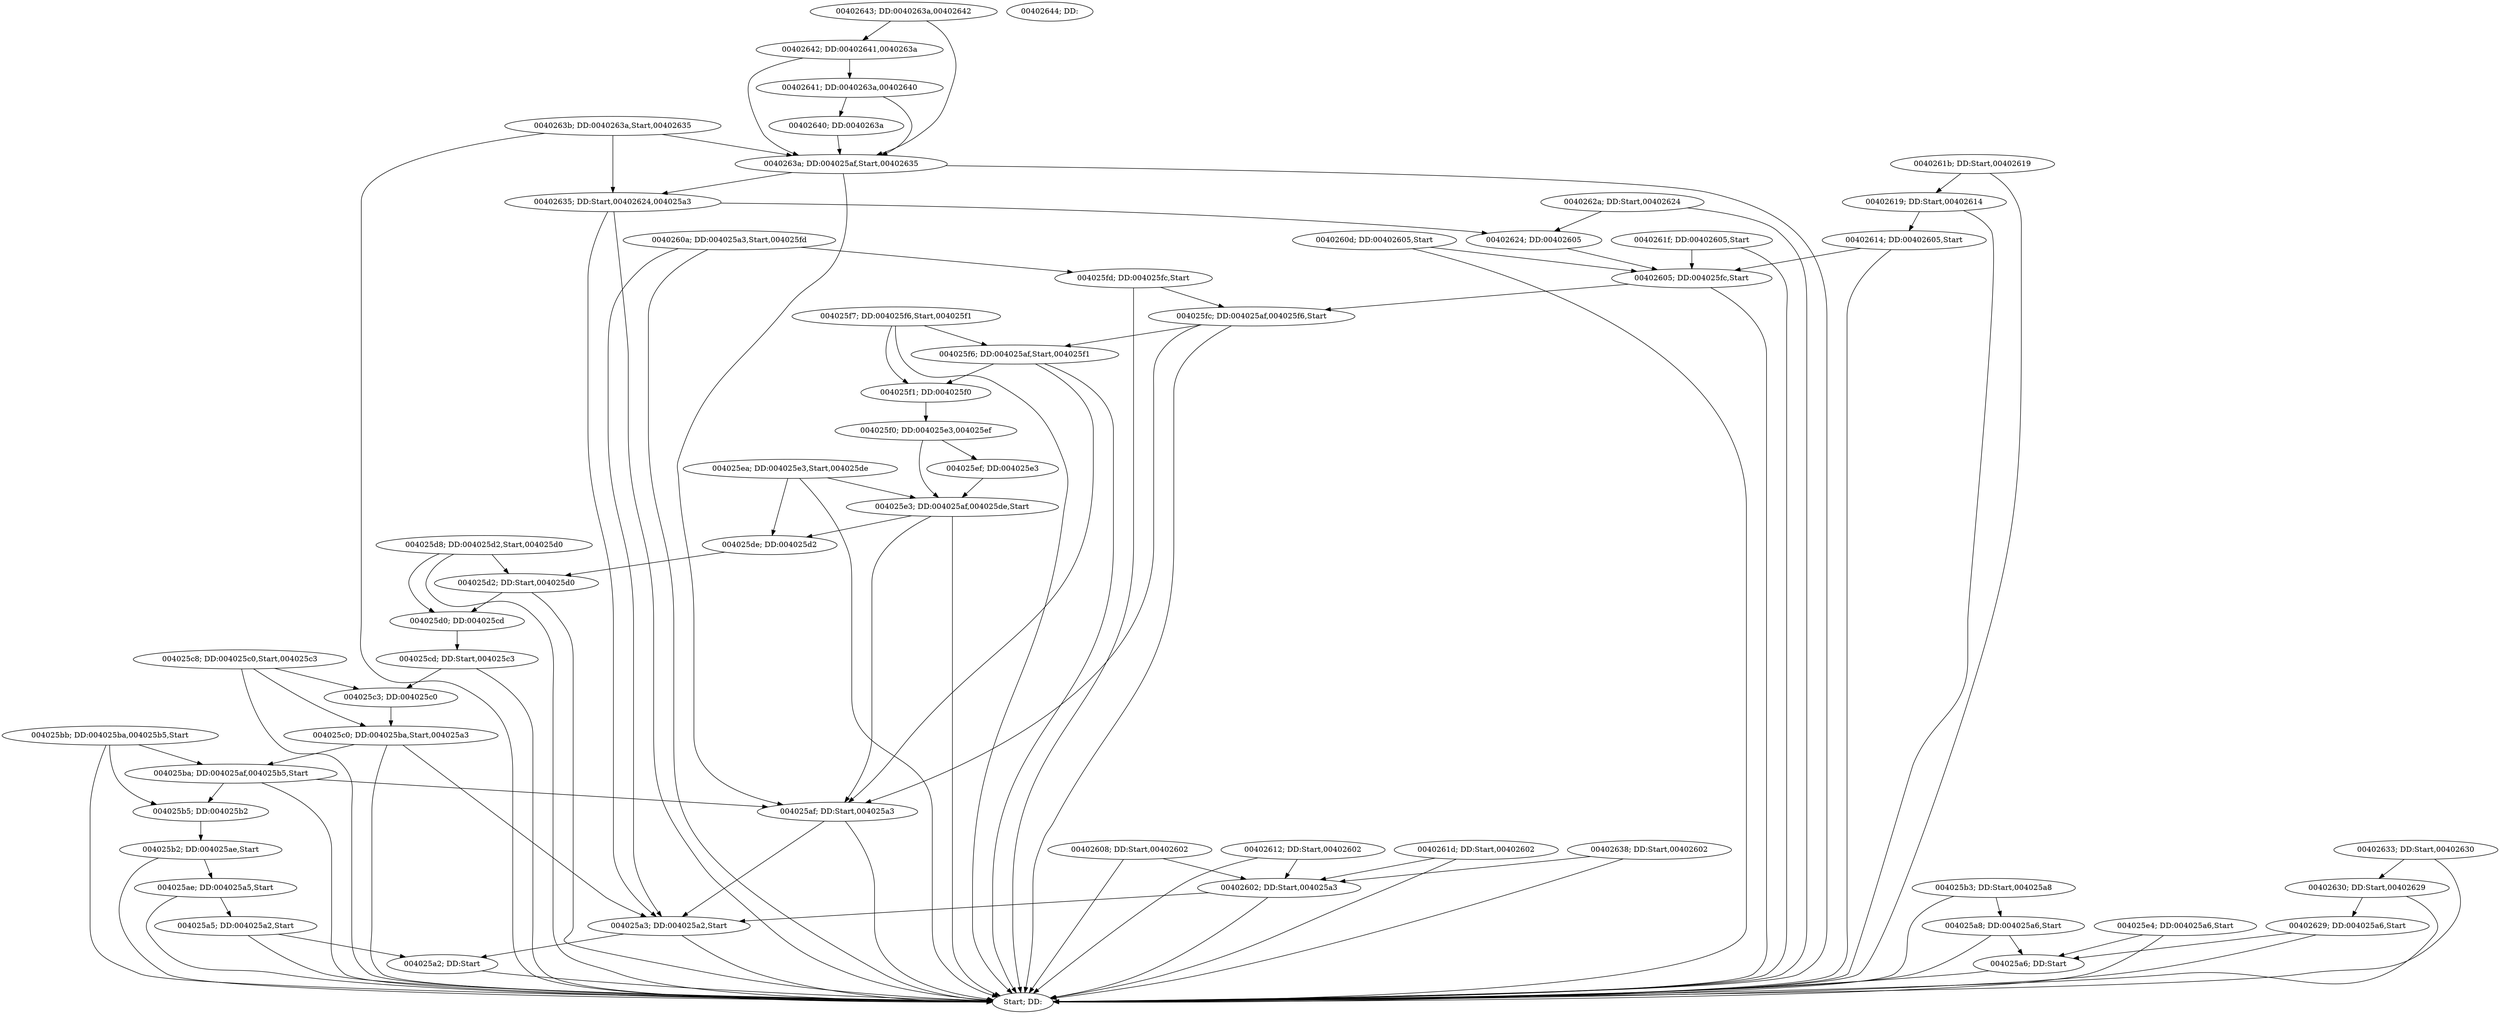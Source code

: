 digraph {
	n0 [label="Start; DD:"]
	n1 [label="004025a2; DD:Start"]
	n2 [label="004025a3; DD:004025a2,Start"]
	n3 [label="004025a5; DD:004025a2,Start"]
	n4 [label="004025a6; DD:Start"]
	n5 [label="004025a8; DD:004025a6,Start"]
	n6 [label="004025ae; DD:004025a5,Start"]
	n7 [label="004025af; DD:Start,004025a3"]
	n8 [label="004025b2; DD:004025ae,Start"]
	n9 [label="004025b3; DD:Start,004025a8"]
	n10 [label="004025b5; DD:004025b2"]
	n11 [label="004025ba; DD:004025af,004025b5,Start"]
	n12 [label="004025bb; DD:004025ba,004025b5,Start"]
	n13 [label="004025c0; DD:004025ba,Start,004025a3"]
	n14 [label="004025c3; DD:004025c0"]
	n15 [label="004025c8; DD:004025c0,Start,004025c3"]
	n16 [label="004025cd; DD:Start,004025c3"]
	n17 [label="004025d0; DD:004025cd"]
	n18 [label="004025d2; DD:Start,004025d0"]
	n19 [label="004025d8; DD:004025d2,Start,004025d0"]
	n20 [label="004025de; DD:004025d2"]
	n21 [label="004025e3; DD:004025af,004025de,Start"]
	n22 [label="004025e4; DD:004025a6,Start"]
	n23 [label="004025ea; DD:004025e3,Start,004025de"]
	n24 [label="004025ef; DD:004025e3"]
	n25 [label="004025f0; DD:004025e3,004025ef"]
	n26 [label="004025f1; DD:004025f0"]
	n27 [label="004025f6; DD:004025af,Start,004025f1"]
	n28 [label="004025f7; DD:004025f6,Start,004025f1"]
	n29 [label="004025fc; DD:004025af,004025f6,Start"]
	n30 [label="004025fd; DD:004025fc,Start"]
	n31 [label="00402602; DD:Start,004025a3"]
	n32 [label="00402605; DD:004025fc,Start"]
	n33 [label="00402608; DD:Start,00402602"]
	n34 [label="0040260a; DD:004025a3,Start,004025fd"]
	n35 [label="0040260d; DD:00402605,Start"]
	n36 [label="00402612; DD:Start,00402602"]
	n37 [label="00402614; DD:00402605,Start"]
	n38 [label="00402619; DD:Start,00402614"]
	n39 [label="0040261b; DD:Start,00402619"]
	n40 [label="0040261d; DD:Start,00402602"]
	n41 [label="0040261f; DD:00402605,Start"]
	n42 [label="00402624; DD:00402605"]
	n43 [label="00402629; DD:004025a6,Start"]
	n44 [label="0040262a; DD:Start,00402624"]
	n45 [label="00402630; DD:Start,00402629"]
	n46 [label="00402633; DD:Start,00402630"]
	n47 [label="00402635; DD:Start,00402624,004025a3"]
	n48 [label="00402638; DD:Start,00402602"]
	n49 [label="0040263a; DD:004025af,Start,00402635"]
	n50 [label="0040263b; DD:0040263a,Start,00402635"]
	n51 [label="00402640; DD:0040263a"]
	n52 [label="00402641; DD:0040263a,00402640"]
	n53 [label="00402642; DD:00402641,0040263a"]
	n54 [label="00402643; DD:0040263a,00402642"]
	n55 [label="00402644; DD:"]

	n1 -> n0
	n2 -> n0
	n3 -> n0
	n4 -> n0
	n5 -> n0
	n6 -> n0
	n7 -> n0
	n8 -> n0
	n9 -> n0
	n11 -> n0
	n12 -> n0
	n12 -> n11
	n12 -> n10
	n13 -> n0
	n15 -> n0
	n15 -> n14
	n15 -> n13
	n16 -> n0
	n18 -> n0
	n19 -> n0
	n19 -> n18
	n19 -> n17
	n21 -> n0
	n22 -> n0
	n23 -> n0
	n23 -> n21
	n23 -> n20
	n27 -> n0
	n28 -> n0
	n28 -> n27
	n28 -> n26
	n29 -> n0
	n30 -> n0
	n30 -> n29
	n31 -> n0
	n32 -> n0
	n33 -> n0
	n34 -> n0
	n35 -> n0
	n36 -> n0
	n37 -> n0
	n38 -> n0
	n39 -> n0
	n40 -> n0
	n41 -> n0
	n43 -> n0
	n44 -> n0
	n44 -> n42
	n45 -> n0
	n46 -> n0
	n47 -> n0
	n48 -> n0
	n49 -> n0
	n50 -> n0
	n50 -> n49
	n50 -> n47
	n2 -> n1
	n3 -> n1
	n5 -> n4
	n6 -> n3
	n7 -> n2
	n8 -> n6
	n9 -> n5
	n10 -> n8
	n11 -> n7
	n11 -> n10
	n13 -> n2
	n13 -> n11
	n14 -> n13
	n16 -> n14
	n17 -> n16
	n18 -> n17
	n20 -> n18
	n21 -> n7
	n21 -> n20
	n22 -> n4
	n24 -> n21
	n25 -> n24
	n25 -> n21
	n26 -> n25
	n27 -> n7
	n27 -> n26
	n29 -> n7
	n29 -> n27
	n31 -> n2
	n32 -> n29
	n33 -> n31
	n34 -> n30
	n34 -> n2
	n35 -> n32
	n36 -> n31
	n37 -> n32
	n38 -> n37
	n39 -> n38
	n40 -> n31
	n41 -> n32
	n42 -> n32
	n43 -> n4
	n45 -> n43
	n46 -> n45
	n47 -> n2
	n47 -> n42
	n48 -> n31
	n49 -> n7
	n49 -> n47
	n51 -> n49
	n52 -> n51
	n52 -> n49
	n53 -> n52
	n53 -> n49
	n54 -> n53
	n54 -> n49

}
